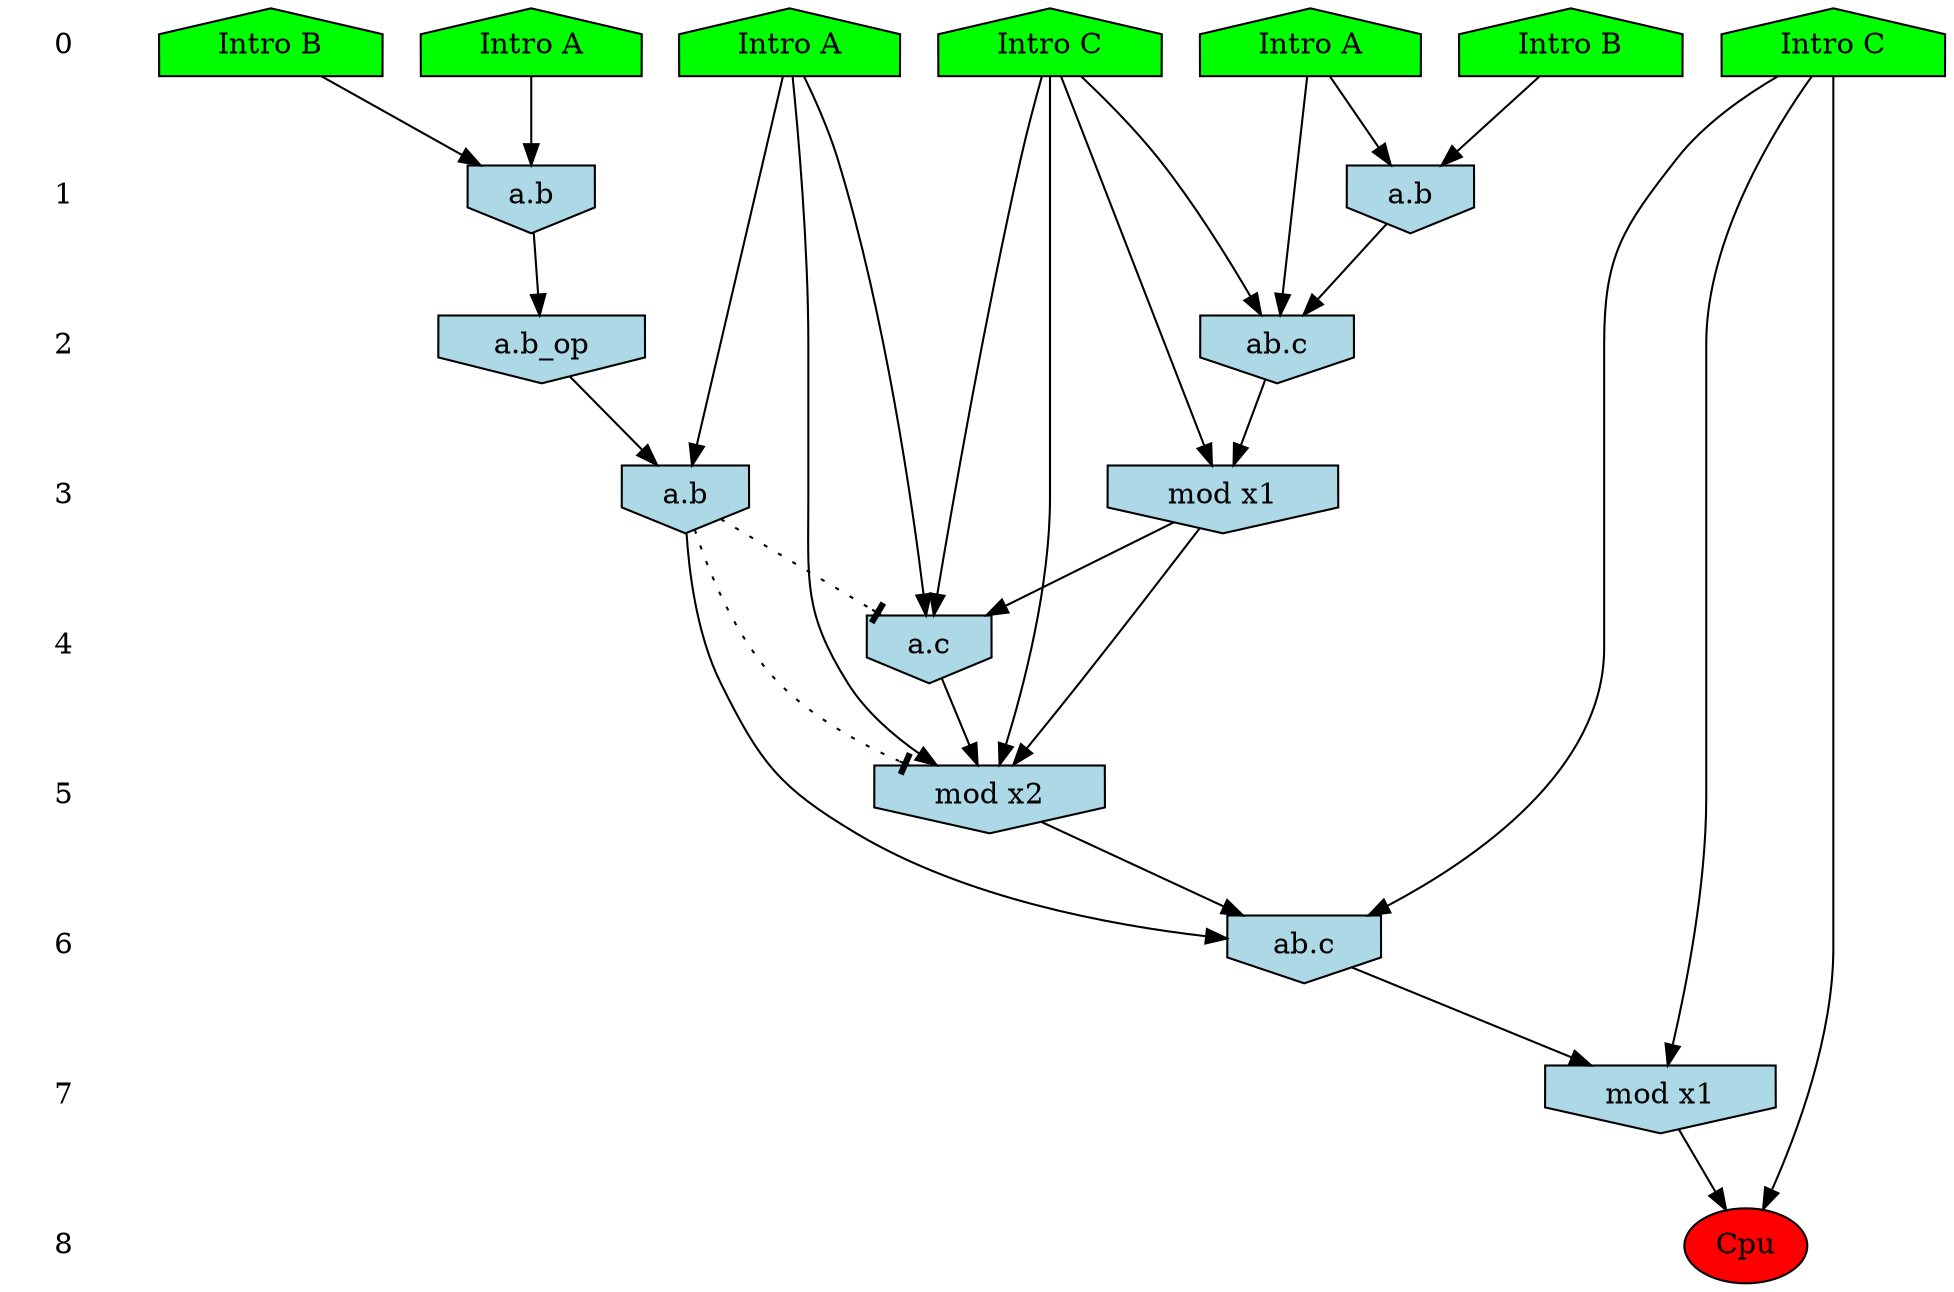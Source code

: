/* Compression of 5 causal flows obtained in average at 1.177453E+01 t.u */
/* Compressed causal flows were: [885;1404;1539;1985;2775] */
digraph G{
 ranksep=.5 ; 
{ rank = same ; "0" [shape=plaintext] ; node_1 [label ="Intro A", shape=house, style=filled, fillcolor=green] ;
node_2 [label ="Intro B", shape=house, style=filled, fillcolor=green] ;
node_3 [label ="Intro B", shape=house, style=filled, fillcolor=green] ;
node_4 [label ="Intro A", shape=house, style=filled, fillcolor=green] ;
node_5 [label ="Intro A", shape=house, style=filled, fillcolor=green] ;
node_6 [label ="Intro C", shape=house, style=filled, fillcolor=green] ;
node_7 [label ="Intro C", shape=house, style=filled, fillcolor=green] ;
}
{ rank = same ; "1" [shape=plaintext] ; node_8 [label="a.b", shape=invhouse, style=filled, fillcolor = lightblue] ;
node_10 [label="a.b", shape=invhouse, style=filled, fillcolor = lightblue] ;
}
{ rank = same ; "2" [shape=plaintext] ; node_9 [label="a.b_op", shape=invhouse, style=filled, fillcolor = lightblue] ;
node_11 [label="ab.c", shape=invhouse, style=filled, fillcolor = lightblue] ;
}
{ rank = same ; "3" [shape=plaintext] ; node_12 [label="mod x1", shape=invhouse, style=filled, fillcolor = lightblue] ;
node_15 [label="a.b", shape=invhouse, style=filled, fillcolor = lightblue] ;
}
{ rank = same ; "4" [shape=plaintext] ; node_13 [label="a.c", shape=invhouse, style=filled, fillcolor = lightblue] ;
}
{ rank = same ; "5" [shape=plaintext] ; node_14 [label="mod x2", shape=invhouse, style=filled, fillcolor = lightblue] ;
}
{ rank = same ; "6" [shape=plaintext] ; node_16 [label="ab.c", shape=invhouse, style=filled, fillcolor = lightblue] ;
}
{ rank = same ; "7" [shape=plaintext] ; node_17 [label="mod x1", shape=invhouse, style=filled, fillcolor = lightblue] ;
}
{ rank = same ; "8" [shape=plaintext] ; node_18 [label ="Cpu", style=filled, fillcolor=red] ;
}
"0" -> "1" [style="invis"]; 
"1" -> "2" [style="invis"]; 
"2" -> "3" [style="invis"]; 
"3" -> "4" [style="invis"]; 
"4" -> "5" [style="invis"]; 
"5" -> "6" [style="invis"]; 
"6" -> "7" [style="invis"]; 
"7" -> "8" [style="invis"]; 
node_2 -> node_8
node_4 -> node_8
node_8 -> node_9
node_1 -> node_10
node_3 -> node_10
node_1 -> node_11
node_7 -> node_11
node_10 -> node_11
node_7 -> node_12
node_11 -> node_12
node_5 -> node_13
node_7 -> node_13
node_12 -> node_13
node_5 -> node_14
node_7 -> node_14
node_12 -> node_14
node_13 -> node_14
node_5 -> node_15
node_9 -> node_15
node_6 -> node_16
node_14 -> node_16
node_15 -> node_16
node_6 -> node_17
node_16 -> node_17
node_6 -> node_18
node_17 -> node_18
node_15 -> node_14 [style=dotted, arrowhead = tee] 
node_15 -> node_13 [style=dotted, arrowhead = tee] 
}
/*
 Dot generation time: 0.000681
*/